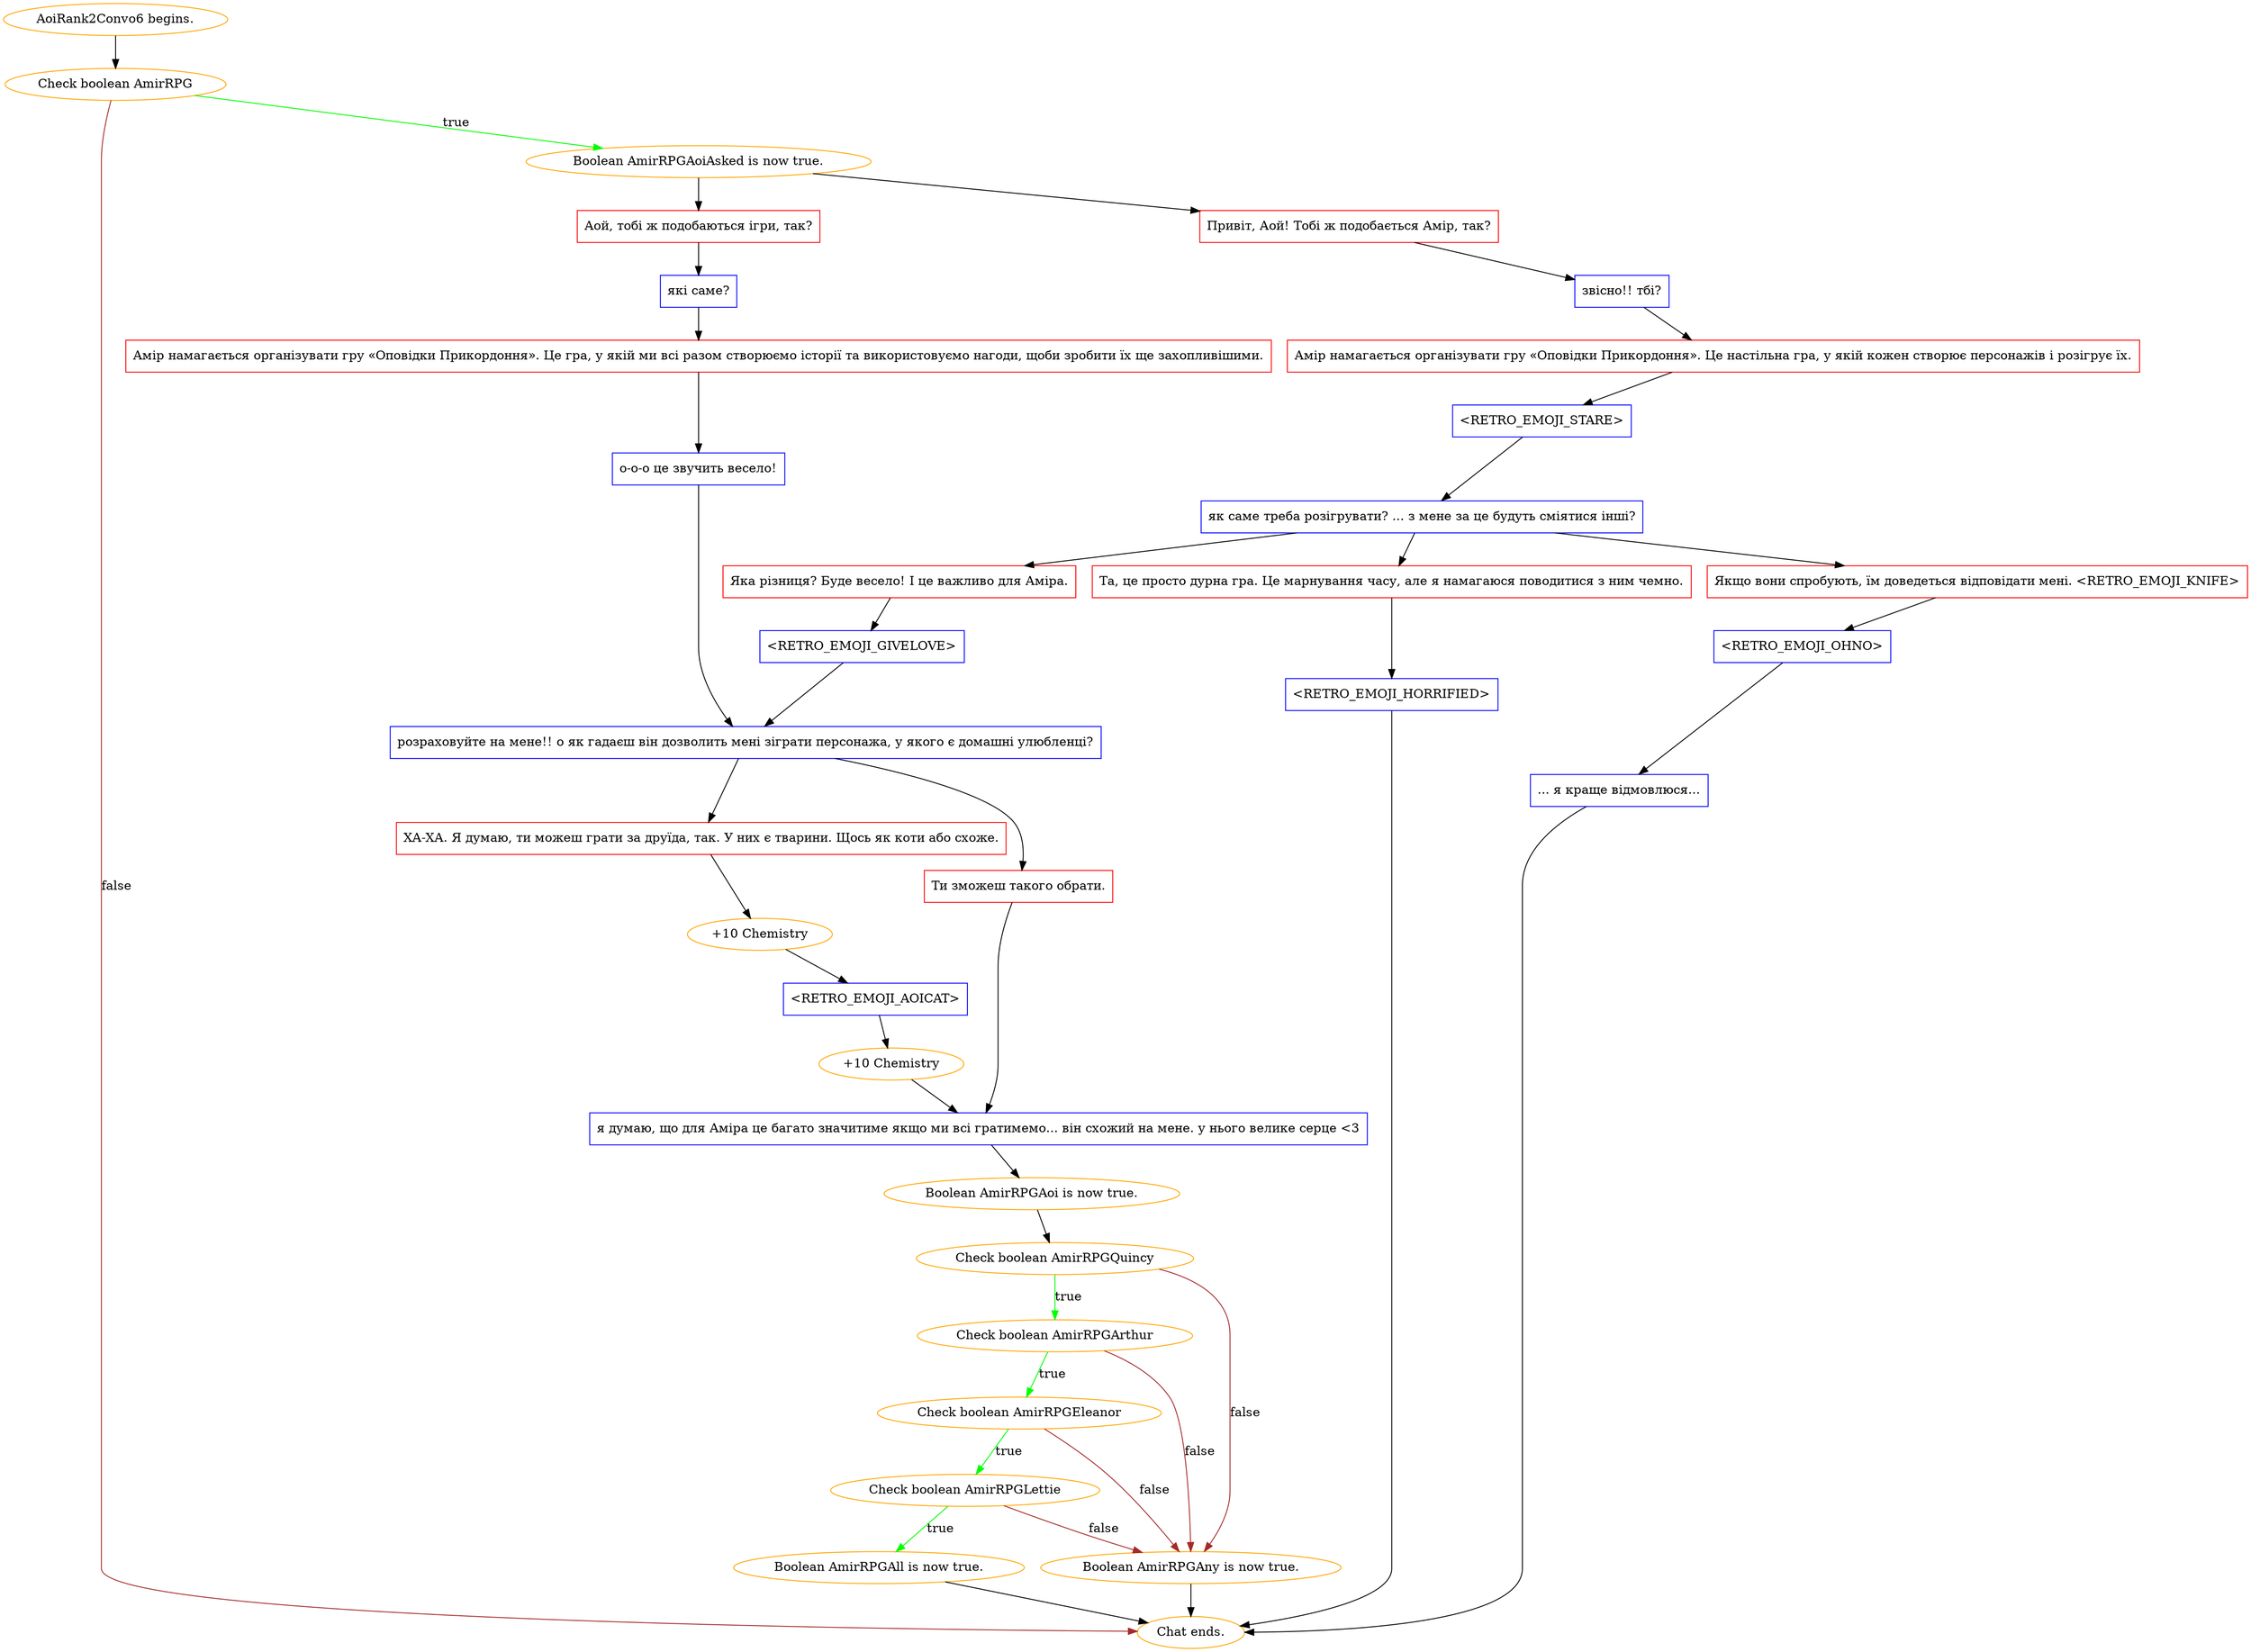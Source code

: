 digraph {
	"AoiRank2Convo6 begins." [color=orange];
		"AoiRank2Convo6 begins." -> j746431032;
	j746431032 [label="Check boolean AmirRPG",color=orange];
		j746431032 -> j683070349 [label=true,color=green];
		j746431032 -> "Chat ends." [label=false,color=brown];
	j683070349 [label="Boolean AmirRPGAoiAsked is now true.",color=orange];
		j683070349 -> j2704932484;
		j683070349 -> j2155689306;
	"Chat ends." [color=orange];
	j2704932484 [label="Привіт, Аой! Тобі ж подобається Амір, так?",shape=box,color=red];
		j2704932484 -> j1305740922;
	j2155689306 [label="Аой, тобі ж подобаються ігри, так?",shape=box,color=red];
		j2155689306 -> j3951150402;
	j1305740922 [label="звісно!! тбі?",shape=box,color=blue];
		j1305740922 -> j3750289557;
	j3951150402 [label="які саме?",shape=box,color=blue];
		j3951150402 -> j1292434743;
	j3750289557 [label="Амір намагається організувати гру «Оповідки Прикордоння». Це настільна гра, у якій кожен створює персонажів і розігрує їх.",shape=box,color=red];
		j3750289557 -> j1305572341;
	j1292434743 [label="Амір намагається організувати гру «Оповідки Прикордоння». Це гра, у якій ми всі разом створюємо історії та використовуємо нагоди, щоби зробити їх ще захопливішими.",shape=box,color=red];
		j1292434743 -> j1701300608;
	j1305572341 [label="<RETRO_EMOJI_STARE>",shape=box,color=blue];
		j1305572341 -> j1601958458;
	j1701300608 [label="о-о-о це звучить весело!",shape=box,color=blue];
		j1701300608 -> j3006399378;
	j1601958458 [label="як саме треба розігрувати? ... з мене за це будуть сміятися інші?",shape=box,color=blue];
		j1601958458 -> j8837616;
		j1601958458 -> j1002038792;
		j1601958458 -> j3985496508;
	j3006399378 [label="розраховуйте на мене!! о як гадаєш він дозволить мені зіграти персонажа, у якого є домашні улюбленці?",shape=box,color=blue];
		j3006399378 -> j2572445687;
		j3006399378 -> j1805475026;
	j8837616 [label="Та, це просто дурна гра. Це марнування часу, але я намагаюся поводитися з ним чемно.",shape=box,color=red];
		j8837616 -> j1160114699;
	j1002038792 [label="Якщо вони спробують, їм доведеться відповідати мені. <RETRO_EMOJI_KNIFE>",shape=box,color=red];
		j1002038792 -> j1711079849;
	j3985496508 [label="Яка різниця? Буде весело! І це важливо для Аміра.",shape=box,color=red];
		j3985496508 -> j3895684920;
	j2572445687 [label="ХА-ХА. Я думаю, ти можеш грати за друїда, так. У них є тварини. Щось як коти або схоже.",shape=box,color=red];
		j2572445687 -> j4193200484;
	j1805475026 [label="Ти зможеш такого обрати.",shape=box,color=red];
		j1805475026 -> j2339522780;
	j1160114699 [label="<RETRO_EMOJI_HORRIFIED>",shape=box,color=blue];
		j1160114699 -> "Chat ends.";
	j1711079849 [label="<RETRO_EMOJI_OHNO>",shape=box,color=blue];
		j1711079849 -> j576217398;
	j3895684920 [label="<RETRO_EMOJI_GIVELOVE>",shape=box,color=blue];
		j3895684920 -> j3006399378;
	j4193200484 [label="+10 Chemistry",color=orange];
		j4193200484 -> j3002496744;
	j2339522780 [label="я думаю, що для Аміра це багато значитиме якщо ми всі гратимемо... він схожий на мене. у нього велике серце <3",shape=box,color=blue];
		j2339522780 -> j2733582503;
	j576217398 [label="... я краще відмовлюся...",shape=box,color=blue];
		j576217398 -> "Chat ends.";
	j3002496744 [label="<RETRO_EMOJI_AOICAT>",shape=box,color=blue];
		j3002496744 -> j442923458;
	j2733582503 [label="Boolean AmirRPGAoi is now true.",color=orange];
		j2733582503 -> j235759563;
	j442923458 [label="+10 Chemistry",color=orange];
		j442923458 -> j2339522780;
	j235759563 [label="Check boolean AmirRPGQuincy",color=orange];
		j235759563 -> j4092888925 [label=true,color=green];
		j235759563 -> j1992773596 [label=false,color=brown];
	j4092888925 [label="Check boolean AmirRPGArthur",color=orange];
		j4092888925 -> j3988635441 [label=true,color=green];
		j4092888925 -> j1992773596 [label=false,color=brown];
	j1992773596 [label="Boolean AmirRPGAny is now true.",color=orange];
		j1992773596 -> "Chat ends.";
	j3988635441 [label="Check boolean AmirRPGEleanor",color=orange];
		j3988635441 -> j1570524431 [label=true,color=green];
		j3988635441 -> j1992773596 [label=false,color=brown];
	j1570524431 [label="Check boolean AmirRPGLettie",color=orange];
		j1570524431 -> j2677000302 [label=true,color=green];
		j1570524431 -> j1992773596 [label=false,color=brown];
	j2677000302 [label="Boolean AmirRPGAll is now true.",color=orange];
		j2677000302 -> "Chat ends.";
}